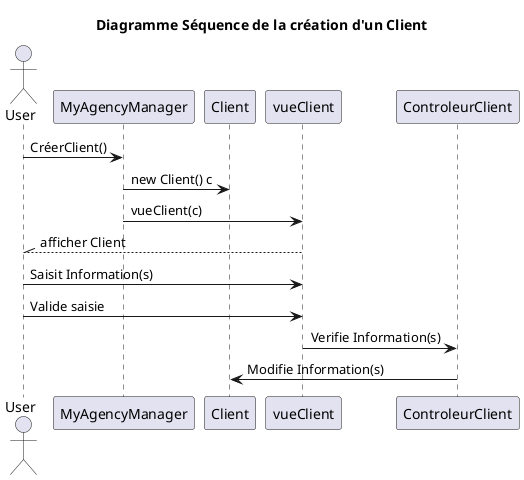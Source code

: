 @startuml

title Diagramme Séquence de la création d'un Client

actor User as U
U -> MyAgencyManager :CréerClient()

MyAgencyManager -> Client :new Client() c

MyAgencyManager -> vueClient : vueClient(c)

U //-- vueClient :afficher Client

U -> vueClient :Saisit Information(s)
U -> vueClient :Valide saisie

vueClient -> ControleurClient :Verifie Information(s)
ControleurClient -> Client :Modifie Information(s)
@enduml